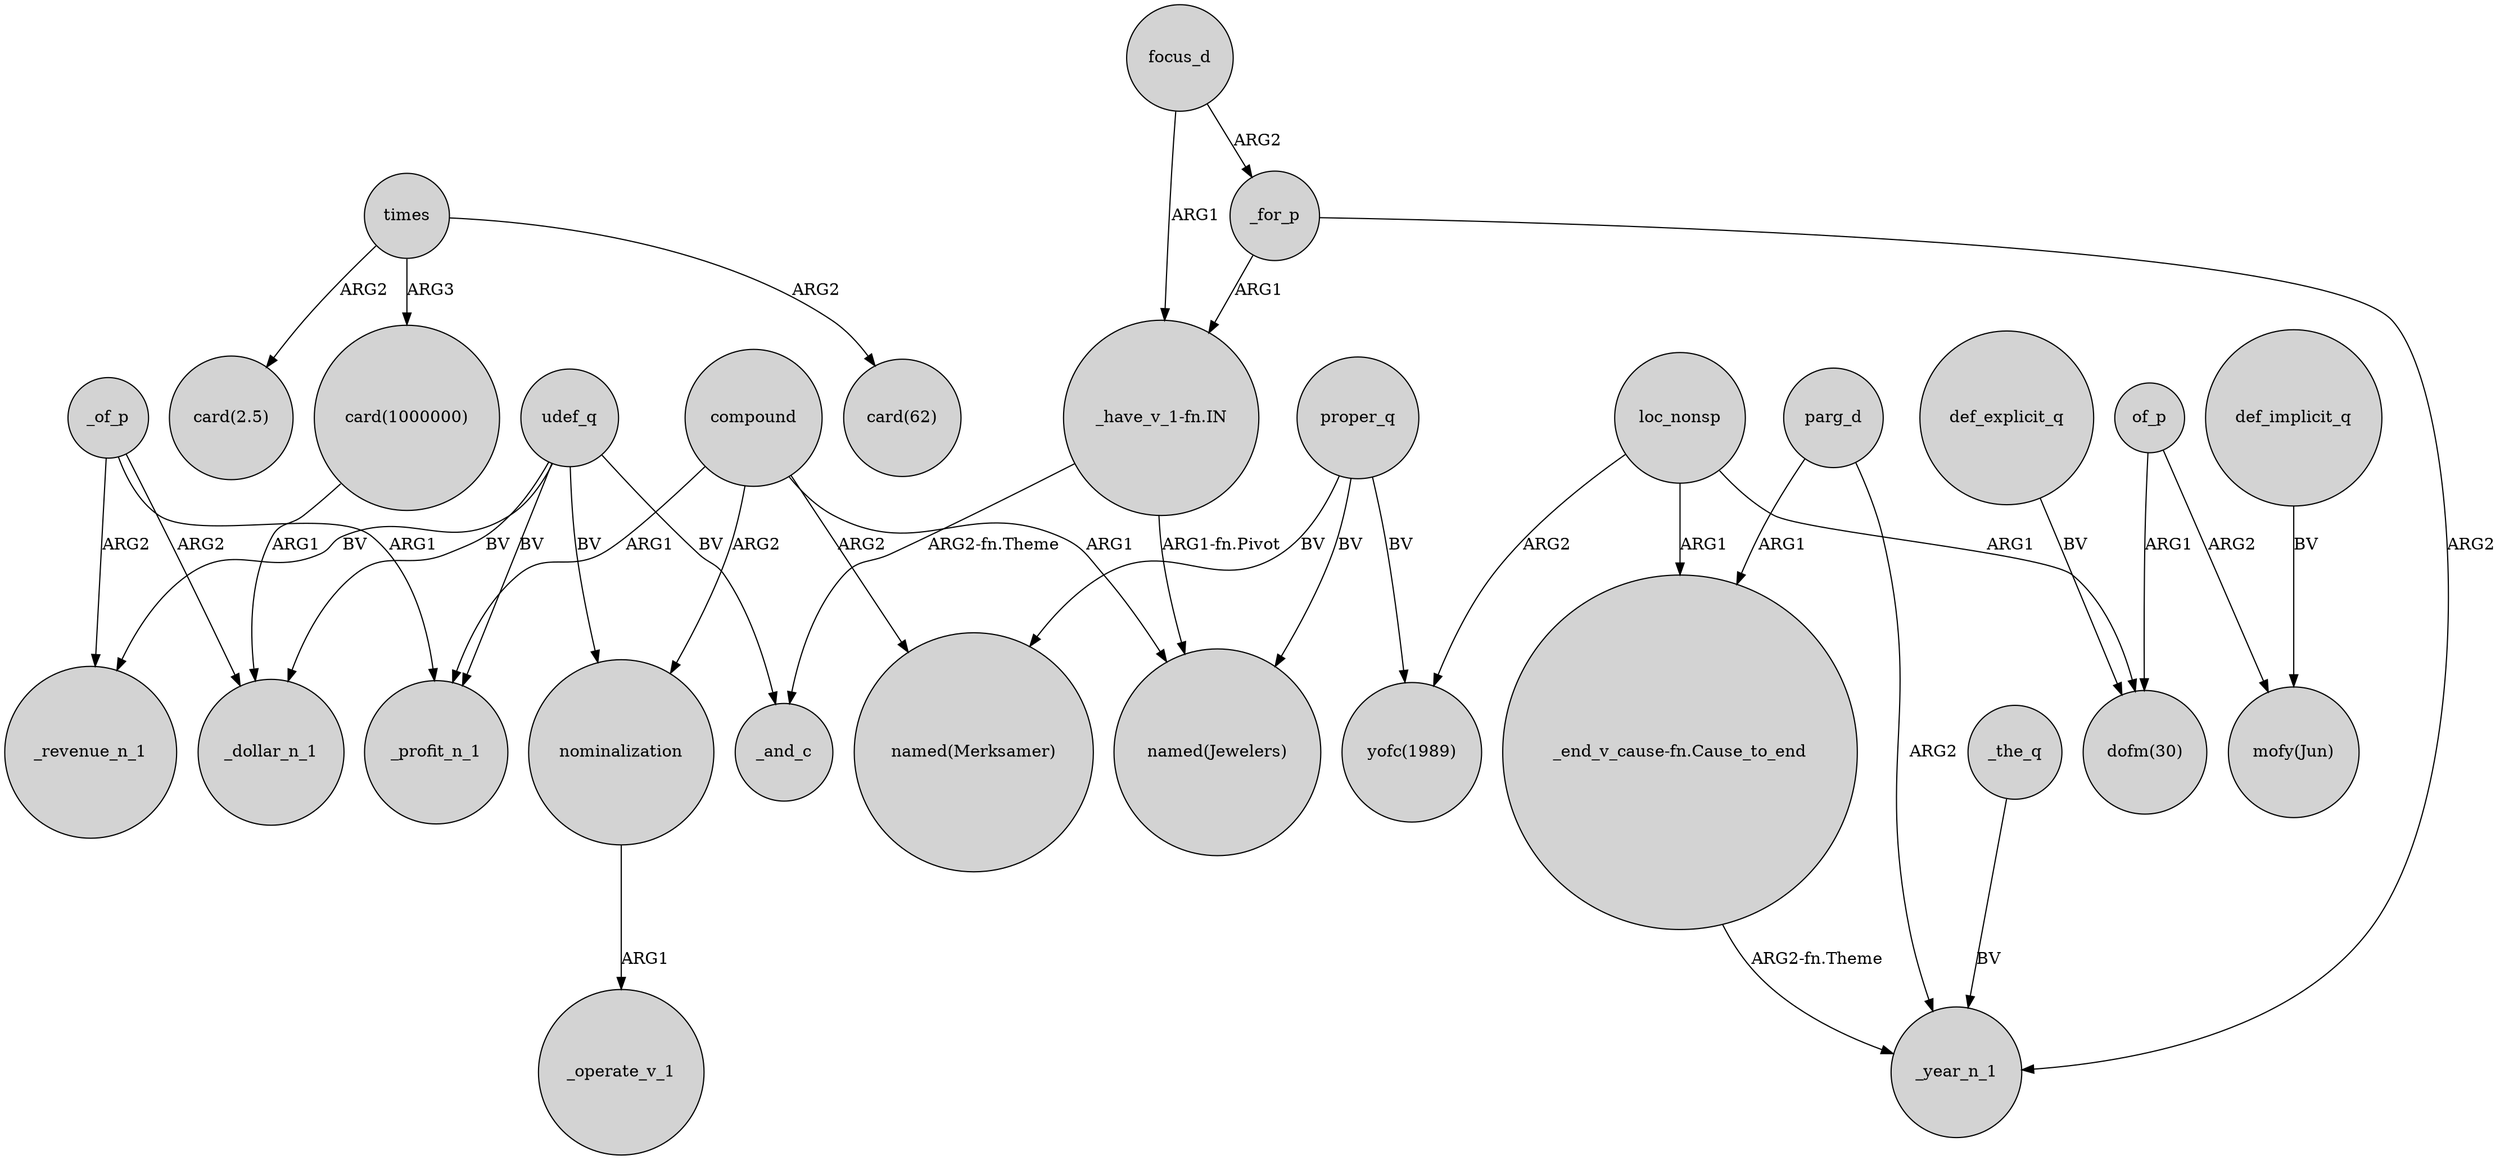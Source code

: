 digraph {
	node [shape=circle style=filled]
	focus_d -> "_have_v_1-fn.IN" [label=ARG1]
	"card(1000000)" -> _dollar_n_1 [label=ARG1]
	nominalization -> _operate_v_1 [label=ARG1]
	_for_p -> _year_n_1 [label=ARG2]
	loc_nonsp -> "dofm(30)" [label=ARG1]
	of_p -> "mofy(Jun)" [label=ARG2]
	compound -> "named(Jewelers)" [label=ARG1]
	compound -> _profit_n_1 [label=ARG1]
	parg_d -> _year_n_1 [label=ARG2]
	"_have_v_1-fn.IN" -> _and_c [label="ARG2-fn.Theme"]
	proper_q -> "named(Jewelers)" [label=BV]
	compound -> nominalization [label=ARG2]
	compound -> "named(Merksamer)" [label=ARG2]
	focus_d -> _for_p [label=ARG2]
	"_have_v_1-fn.IN" -> "named(Jewelers)" [label="ARG1-fn.Pivot"]
	proper_q -> "yofc(1989)" [label=BV]
	def_implicit_q -> "mofy(Jun)" [label=BV]
	def_explicit_q -> "dofm(30)" [label=BV]
	_of_p -> _revenue_n_1 [label=ARG2]
	udef_q -> _revenue_n_1 [label=BV]
	_of_p -> _profit_n_1 [label=ARG1]
	times -> "card(1000000)" [label=ARG3]
	loc_nonsp -> "_end_v_cause-fn.Cause_to_end" [label=ARG1]
	parg_d -> "_end_v_cause-fn.Cause_to_end" [label=ARG1]
	times -> "card(2.5)" [label=ARG2]
	times -> "card(62)" [label=ARG2]
	_the_q -> _year_n_1 [label=BV]
	udef_q -> nominalization [label=BV]
	loc_nonsp -> "yofc(1989)" [label=ARG2]
	proper_q -> "named(Merksamer)" [label=BV]
	_of_p -> _dollar_n_1 [label=ARG2]
	udef_q -> _profit_n_1 [label=BV]
	of_p -> "dofm(30)" [label=ARG1]
	udef_q -> _and_c [label=BV]
	_for_p -> "_have_v_1-fn.IN" [label=ARG1]
	"_end_v_cause-fn.Cause_to_end" -> _year_n_1 [label="ARG2-fn.Theme"]
	udef_q -> _dollar_n_1 [label=BV]
}
